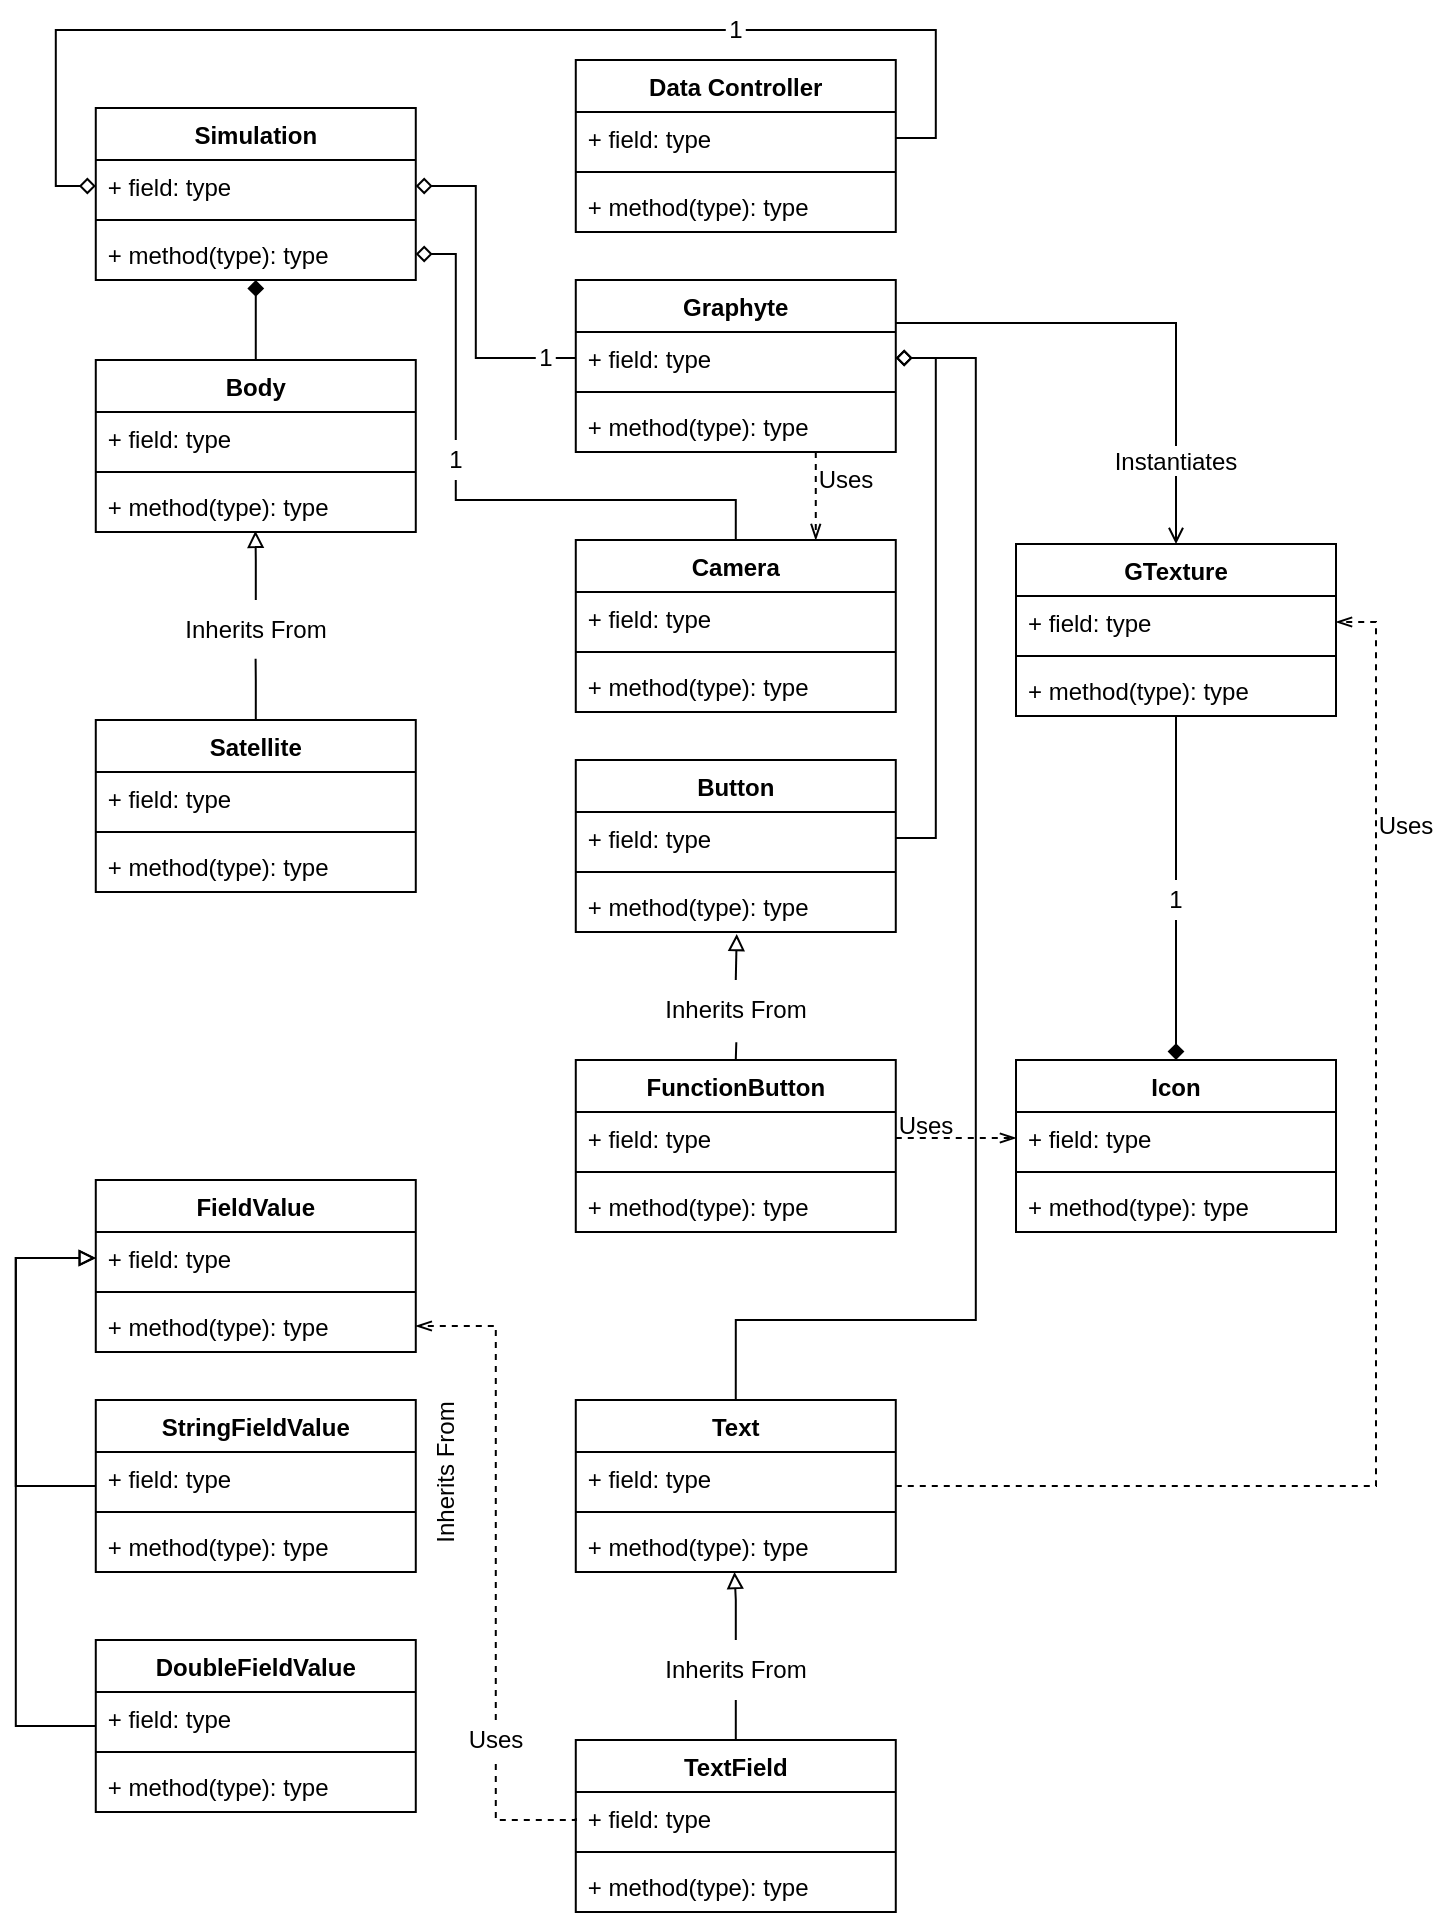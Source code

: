 <mxfile version="20.8.23" type="device"><diagram name="Page-1" id="oBfpZdtGTjkemmjYT7Ot"><mxGraphModel dx="1500" dy="830" grid="1" gridSize="10" guides="1" tooltips="1" connect="1" arrows="1" fold="1" page="1" pageScale="1" pageWidth="827" pageHeight="1169" math="0" shadow="0"><root><mxCell id="0"/><mxCell id="1" parent="0"/><mxCell id="GvXqbzBA99INUB9rZDWq-34" style="edgeStyle=orthogonalEdgeStyle;rounded=0;orthogonalLoop=1;jettySize=auto;html=1;entryX=0.5;entryY=0;entryDx=0;entryDy=0;endArrow=none;endFill=0;startArrow=diamond;startFill=1;" parent="1" source="GvXqbzBA99INUB9rZDWq-1" target="GvXqbzBA99INUB9rZDWq-5" edge="1"><mxGeometry relative="1" as="geometry"/></mxCell><mxCell id="GvXqbzBA99INUB9rZDWq-1" value="Simulation" style="swimlane;fontStyle=1;align=center;verticalAlign=top;childLayout=stackLayout;horizontal=1;startSize=26;horizontalStack=0;resizeParent=1;resizeParentMax=0;resizeLast=0;collapsible=1;marginBottom=0;" parent="1" vertex="1"><mxGeometry x="89.89" y="161" width="160" height="86" as="geometry"/></mxCell><mxCell id="GvXqbzBA99INUB9rZDWq-2" value="+ field: type" style="text;strokeColor=none;fillColor=none;align=left;verticalAlign=top;spacingLeft=4;spacingRight=4;overflow=hidden;rotatable=0;points=[[0,0.5],[1,0.5]];portConstraint=eastwest;" parent="GvXqbzBA99INUB9rZDWq-1" vertex="1"><mxGeometry y="26" width="160" height="26" as="geometry"/></mxCell><mxCell id="GvXqbzBA99INUB9rZDWq-3" value="" style="line;strokeWidth=1;fillColor=none;align=left;verticalAlign=middle;spacingTop=-1;spacingLeft=3;spacingRight=3;rotatable=0;labelPosition=right;points=[];portConstraint=eastwest;strokeColor=inherit;" parent="GvXqbzBA99INUB9rZDWq-1" vertex="1"><mxGeometry y="52" width="160" height="8" as="geometry"/></mxCell><mxCell id="GvXqbzBA99INUB9rZDWq-4" value="+ method(type): type" style="text;strokeColor=none;fillColor=none;align=left;verticalAlign=top;spacingLeft=4;spacingRight=4;overflow=hidden;rotatable=0;points=[[0,0.5],[1,0.5]];portConstraint=eastwest;" parent="GvXqbzBA99INUB9rZDWq-1" vertex="1"><mxGeometry y="60" width="160" height="26" as="geometry"/></mxCell><mxCell id="GvXqbzBA99INUB9rZDWq-5" value="Body" style="swimlane;fontStyle=1;align=center;verticalAlign=top;childLayout=stackLayout;horizontal=1;startSize=26;horizontalStack=0;resizeParent=1;resizeParentMax=0;resizeLast=0;collapsible=1;marginBottom=0;" parent="1" vertex="1"><mxGeometry x="89.89" y="287" width="160" height="86" as="geometry"/></mxCell><mxCell id="GvXqbzBA99INUB9rZDWq-6" value="+ field: type" style="text;strokeColor=none;fillColor=none;align=left;verticalAlign=top;spacingLeft=4;spacingRight=4;overflow=hidden;rotatable=0;points=[[0,0.5],[1,0.5]];portConstraint=eastwest;" parent="GvXqbzBA99INUB9rZDWq-5" vertex="1"><mxGeometry y="26" width="160" height="26" as="geometry"/></mxCell><mxCell id="GvXqbzBA99INUB9rZDWq-7" value="" style="line;strokeWidth=1;fillColor=none;align=left;verticalAlign=middle;spacingTop=-1;spacingLeft=3;spacingRight=3;rotatable=0;labelPosition=right;points=[];portConstraint=eastwest;strokeColor=inherit;" parent="GvXqbzBA99INUB9rZDWq-5" vertex="1"><mxGeometry y="52" width="160" height="8" as="geometry"/></mxCell><mxCell id="GvXqbzBA99INUB9rZDWq-8" value="+ method(type): type" style="text;strokeColor=none;fillColor=none;align=left;verticalAlign=top;spacingLeft=4;spacingRight=4;overflow=hidden;rotatable=0;points=[[0,0.5],[1,0.5]];portConstraint=eastwest;" parent="GvXqbzBA99INUB9rZDWq-5" vertex="1"><mxGeometry y="60" width="160" height="26" as="geometry"/></mxCell><mxCell id="GvXqbzBA99INUB9rZDWq-36" style="edgeStyle=orthogonalEdgeStyle;rounded=0;orthogonalLoop=1;jettySize=auto;html=1;entryX=0.499;entryY=0.978;entryDx=0;entryDy=0;entryPerimeter=0;startArrow=none;startFill=0;endArrow=block;endFill=0;" parent="1" source="GvXqbzBA99INUB9rZDWq-37" target="GvXqbzBA99INUB9rZDWq-8" edge="1"><mxGeometry relative="1" as="geometry"/></mxCell><mxCell id="GvXqbzBA99INUB9rZDWq-9" value="Satellite" style="swimlane;fontStyle=1;align=center;verticalAlign=top;childLayout=stackLayout;horizontal=1;startSize=26;horizontalStack=0;resizeParent=1;resizeParentMax=0;resizeLast=0;collapsible=1;marginBottom=0;" parent="1" vertex="1"><mxGeometry x="89.89" y="467" width="160" height="86" as="geometry"/></mxCell><mxCell id="GvXqbzBA99INUB9rZDWq-10" value="+ field: type" style="text;strokeColor=none;fillColor=none;align=left;verticalAlign=top;spacingLeft=4;spacingRight=4;overflow=hidden;rotatable=0;points=[[0,0.5],[1,0.5]];portConstraint=eastwest;" parent="GvXqbzBA99INUB9rZDWq-9" vertex="1"><mxGeometry y="26" width="160" height="26" as="geometry"/></mxCell><mxCell id="GvXqbzBA99INUB9rZDWq-11" value="" style="line;strokeWidth=1;fillColor=none;align=left;verticalAlign=middle;spacingTop=-1;spacingLeft=3;spacingRight=3;rotatable=0;labelPosition=right;points=[];portConstraint=eastwest;strokeColor=inherit;" parent="GvXqbzBA99INUB9rZDWq-9" vertex="1"><mxGeometry y="52" width="160" height="8" as="geometry"/></mxCell><mxCell id="GvXqbzBA99INUB9rZDWq-12" value="+ method(type): type" style="text;strokeColor=none;fillColor=none;align=left;verticalAlign=top;spacingLeft=4;spacingRight=4;overflow=hidden;rotatable=0;points=[[0,0.5],[1,0.5]];portConstraint=eastwest;" parent="GvXqbzBA99INUB9rZDWq-9" vertex="1"><mxGeometry y="60" width="160" height="26" as="geometry"/></mxCell><mxCell id="_5mogJzzGUmYCKj_07YZ-43" style="edgeStyle=orthogonalEdgeStyle;rounded=0;orthogonalLoop=1;jettySize=auto;html=1;exitX=0.75;exitY=1;exitDx=0;exitDy=0;entryX=0.75;entryY=0;entryDx=0;entryDy=0;startArrow=none;startFill=0;endArrow=openThin;endFill=0;dashed=1;" edge="1" parent="1" source="GvXqbzBA99INUB9rZDWq-13" target="GvXqbzBA99INUB9rZDWq-17"><mxGeometry relative="1" as="geometry"/></mxCell><mxCell id="GvXqbzBA99INUB9rZDWq-13" value="Graphyte" style="swimlane;fontStyle=1;align=center;verticalAlign=top;childLayout=stackLayout;horizontal=1;startSize=26;horizontalStack=0;resizeParent=1;resizeParentMax=0;resizeLast=0;collapsible=1;marginBottom=0;" parent="1" vertex="1"><mxGeometry x="329.89" y="247" width="160" height="86" as="geometry"/></mxCell><mxCell id="GvXqbzBA99INUB9rZDWq-14" value="+ field: type" style="text;strokeColor=none;fillColor=none;align=left;verticalAlign=top;spacingLeft=4;spacingRight=4;overflow=hidden;rotatable=0;points=[[0,0.5],[1,0.5]];portConstraint=eastwest;" parent="GvXqbzBA99INUB9rZDWq-13" vertex="1"><mxGeometry y="26" width="160" height="26" as="geometry"/></mxCell><mxCell id="GvXqbzBA99INUB9rZDWq-15" value="" style="line;strokeWidth=1;fillColor=none;align=left;verticalAlign=middle;spacingTop=-1;spacingLeft=3;spacingRight=3;rotatable=0;labelPosition=right;points=[];portConstraint=eastwest;strokeColor=inherit;" parent="GvXqbzBA99INUB9rZDWq-13" vertex="1"><mxGeometry y="52" width="160" height="8" as="geometry"/></mxCell><mxCell id="GvXqbzBA99INUB9rZDWq-16" value="+ method(type): type" style="text;strokeColor=none;fillColor=none;align=left;verticalAlign=top;spacingLeft=4;spacingRight=4;overflow=hidden;rotatable=0;points=[[0,0.5],[1,0.5]];portConstraint=eastwest;" parent="GvXqbzBA99INUB9rZDWq-13" vertex="1"><mxGeometry y="60" width="160" height="26" as="geometry"/></mxCell><mxCell id="GvXqbzBA99INUB9rZDWq-39" style="edgeStyle=orthogonalEdgeStyle;rounded=0;orthogonalLoop=1;jettySize=auto;html=1;entryX=1;entryY=0.5;entryDx=0;entryDy=0;startArrow=none;startFill=0;endArrow=diamond;endFill=0;exitX=0.5;exitY=0;exitDx=0;exitDy=0;" parent="1" source="_5mogJzzGUmYCKj_07YZ-18" target="GvXqbzBA99INUB9rZDWq-4" edge="1"><mxGeometry relative="1" as="geometry"><mxPoint x="409.89" y="347" as="sourcePoint"/><Array as="points"><mxPoint x="269.89" y="234"/></Array></mxGeometry></mxCell><mxCell id="GvXqbzBA99INUB9rZDWq-17" value="Camera" style="swimlane;fontStyle=1;align=center;verticalAlign=top;childLayout=stackLayout;horizontal=1;startSize=26;horizontalStack=0;resizeParent=1;resizeParentMax=0;resizeLast=0;collapsible=1;marginBottom=0;" parent="1" vertex="1"><mxGeometry x="329.89" y="377" width="160" height="86" as="geometry"/></mxCell><mxCell id="GvXqbzBA99INUB9rZDWq-18" value="+ field: type" style="text;strokeColor=none;fillColor=none;align=left;verticalAlign=top;spacingLeft=4;spacingRight=4;overflow=hidden;rotatable=0;points=[[0,0.5],[1,0.5]];portConstraint=eastwest;" parent="GvXqbzBA99INUB9rZDWq-17" vertex="1"><mxGeometry y="26" width="160" height="26" as="geometry"/></mxCell><mxCell id="GvXqbzBA99INUB9rZDWq-19" value="" style="line;strokeWidth=1;fillColor=none;align=left;verticalAlign=middle;spacingTop=-1;spacingLeft=3;spacingRight=3;rotatable=0;labelPosition=right;points=[];portConstraint=eastwest;strokeColor=inherit;" parent="GvXqbzBA99INUB9rZDWq-17" vertex="1"><mxGeometry y="52" width="160" height="8" as="geometry"/></mxCell><mxCell id="GvXqbzBA99INUB9rZDWq-20" value="+ method(type): type" style="text;strokeColor=none;fillColor=none;align=left;verticalAlign=top;spacingLeft=4;spacingRight=4;overflow=hidden;rotatable=0;points=[[0,0.5],[1,0.5]];portConstraint=eastwest;" parent="GvXqbzBA99INUB9rZDWq-17" vertex="1"><mxGeometry y="60" width="160" height="26" as="geometry"/></mxCell><mxCell id="GvXqbzBA99INUB9rZDWq-21" value="Data Controller" style="swimlane;fontStyle=1;align=center;verticalAlign=top;childLayout=stackLayout;horizontal=1;startSize=26;horizontalStack=0;resizeParent=1;resizeParentMax=0;resizeLast=0;collapsible=1;marginBottom=0;" parent="1" vertex="1"><mxGeometry x="329.89" y="137" width="160" height="86" as="geometry"/></mxCell><mxCell id="GvXqbzBA99INUB9rZDWq-22" value="+ field: type" style="text;strokeColor=none;fillColor=none;align=left;verticalAlign=top;spacingLeft=4;spacingRight=4;overflow=hidden;rotatable=0;points=[[0,0.5],[1,0.5]];portConstraint=eastwest;" parent="GvXqbzBA99INUB9rZDWq-21" vertex="1"><mxGeometry y="26" width="160" height="26" as="geometry"/></mxCell><mxCell id="GvXqbzBA99INUB9rZDWq-23" value="" style="line;strokeWidth=1;fillColor=none;align=left;verticalAlign=middle;spacingTop=-1;spacingLeft=3;spacingRight=3;rotatable=0;labelPosition=right;points=[];portConstraint=eastwest;strokeColor=inherit;" parent="GvXqbzBA99INUB9rZDWq-21" vertex="1"><mxGeometry y="52" width="160" height="8" as="geometry"/></mxCell><mxCell id="GvXqbzBA99INUB9rZDWq-24" value="+ method(type): type" style="text;strokeColor=none;fillColor=none;align=left;verticalAlign=top;spacingLeft=4;spacingRight=4;overflow=hidden;rotatable=0;points=[[0,0.5],[1,0.5]];portConstraint=eastwest;" parent="GvXqbzBA99INUB9rZDWq-21" vertex="1"><mxGeometry y="60" width="160" height="26" as="geometry"/></mxCell><mxCell id="GvXqbzBA99INUB9rZDWq-25" style="edgeStyle=orthogonalEdgeStyle;rounded=0;orthogonalLoop=1;jettySize=auto;html=1;entryX=0;entryY=0.5;entryDx=0;entryDy=0;endArrow=diamond;endFill=0;startArrow=none;exitX=0;exitY=0.5;exitDx=0;exitDy=0;" parent="1" source="GvXqbzBA99INUB9rZDWq-28" target="GvXqbzBA99INUB9rZDWq-2" edge="1"><mxGeometry relative="1" as="geometry"><mxPoint x="409.89" y="97" as="sourcePoint"/></mxGeometry></mxCell><mxCell id="GvXqbzBA99INUB9rZDWq-27" value="" style="edgeStyle=orthogonalEdgeStyle;rounded=0;orthogonalLoop=1;jettySize=auto;html=1;exitX=1;exitY=0.5;exitDx=0;exitDy=0;endArrow=none;endFill=0;entryX=1;entryY=0.5;entryDx=0;entryDy=0;" parent="1" source="GvXqbzBA99INUB9rZDWq-22" target="GvXqbzBA99INUB9rZDWq-28" edge="1"><mxGeometry relative="1" as="geometry"><mxPoint x="9.89" y="286" as="sourcePoint"/><mxPoint x="459.89" y="77" as="targetPoint"/></mxGeometry></mxCell><mxCell id="GvXqbzBA99INUB9rZDWq-28" value="1" style="text;html=1;strokeColor=none;fillColor=none;align=center;verticalAlign=middle;whiteSpace=wrap;rounded=0;" parent="1" vertex="1"><mxGeometry x="404.89" y="107" width="10" height="30" as="geometry"/></mxCell><mxCell id="GvXqbzBA99INUB9rZDWq-30" style="edgeStyle=orthogonalEdgeStyle;rounded=0;orthogonalLoop=1;jettySize=auto;html=1;exitX=0;exitY=0.5;exitDx=0;exitDy=0;entryX=1;entryY=0.5;entryDx=0;entryDy=0;endArrow=diamond;endFill=0;startArrow=none;" parent="1" source="GvXqbzBA99INUB9rZDWq-31" target="GvXqbzBA99INUB9rZDWq-2" edge="1"><mxGeometry relative="1" as="geometry"/></mxCell><mxCell id="GvXqbzBA99INUB9rZDWq-32" value="" style="edgeStyle=orthogonalEdgeStyle;rounded=0;orthogonalLoop=1;jettySize=auto;html=1;exitX=0;exitY=0.5;exitDx=0;exitDy=0;entryX=1;entryY=0.5;entryDx=0;entryDy=0;endArrow=none;endFill=0;" parent="1" source="GvXqbzBA99INUB9rZDWq-14" target="GvXqbzBA99INUB9rZDWq-31" edge="1"><mxGeometry relative="1" as="geometry"><mxPoint x="329.89" y="286" as="sourcePoint"/><mxPoint x="249.89" y="286" as="targetPoint"/></mxGeometry></mxCell><mxCell id="GvXqbzBA99INUB9rZDWq-31" value="1" style="text;html=1;strokeColor=none;fillColor=none;align=center;verticalAlign=middle;whiteSpace=wrap;rounded=0;" parent="1" vertex="1"><mxGeometry x="309.89" y="271" width="10" height="30" as="geometry"/></mxCell><mxCell id="GvXqbzBA99INUB9rZDWq-38" value="" style="edgeStyle=orthogonalEdgeStyle;rounded=0;orthogonalLoop=1;jettySize=auto;html=1;entryX=0.499;entryY=0.978;entryDx=0;entryDy=0;entryPerimeter=0;startArrow=none;startFill=0;endArrow=none;endFill=0;" parent="1" source="GvXqbzBA99INUB9rZDWq-9" target="GvXqbzBA99INUB9rZDWq-37" edge="1"><mxGeometry relative="1" as="geometry"><mxPoint x="169.89" y="477" as="sourcePoint"/><mxPoint x="169.89" y="372" as="targetPoint"/></mxGeometry></mxCell><mxCell id="GvXqbzBA99INUB9rZDWq-37" value="Inherits From" style="text;html=1;strokeColor=none;fillColor=none;align=center;verticalAlign=middle;whiteSpace=wrap;rounded=0;" parent="1" vertex="1"><mxGeometry x="124.89" y="407" width="90" height="30" as="geometry"/></mxCell><mxCell id="oMy2GzZ1-PBX7kr235fz-5" style="edgeStyle=orthogonalEdgeStyle;rounded=0;orthogonalLoop=1;jettySize=auto;html=1;entryX=1;entryY=0.5;entryDx=0;entryDy=0;endArrow=diamond;endFill=0;exitX=1;exitY=0.5;exitDx=0;exitDy=0;" parent="1" source="oMy2GzZ1-PBX7kr235fz-2" target="GvXqbzBA99INUB9rZDWq-14" edge="1"><mxGeometry relative="1" as="geometry"><Array as="points"><mxPoint x="509.89" y="526"/><mxPoint x="509.89" y="286"/></Array><mxPoint x="479.89" y="587" as="sourcePoint"/></mxGeometry></mxCell><mxCell id="oMy2GzZ1-PBX7kr235fz-1" value="Button" style="swimlane;fontStyle=1;align=center;verticalAlign=top;childLayout=stackLayout;horizontal=1;startSize=26;horizontalStack=0;resizeParent=1;resizeParentMax=0;resizeLast=0;collapsible=1;marginBottom=0;" parent="1" vertex="1"><mxGeometry x="329.89" y="487" width="160" height="86" as="geometry"/></mxCell><mxCell id="oMy2GzZ1-PBX7kr235fz-2" value="+ field: type" style="text;strokeColor=none;fillColor=none;align=left;verticalAlign=top;spacingLeft=4;spacingRight=4;overflow=hidden;rotatable=0;points=[[0,0.5],[1,0.5]];portConstraint=eastwest;" parent="oMy2GzZ1-PBX7kr235fz-1" vertex="1"><mxGeometry y="26" width="160" height="26" as="geometry"/></mxCell><mxCell id="oMy2GzZ1-PBX7kr235fz-3" value="" style="line;strokeWidth=1;fillColor=none;align=left;verticalAlign=middle;spacingTop=-1;spacingLeft=3;spacingRight=3;rotatable=0;labelPosition=right;points=[];portConstraint=eastwest;strokeColor=inherit;" parent="oMy2GzZ1-PBX7kr235fz-1" vertex="1"><mxGeometry y="52" width="160" height="8" as="geometry"/></mxCell><mxCell id="oMy2GzZ1-PBX7kr235fz-4" value="+ method(type): type" style="text;strokeColor=none;fillColor=none;align=left;verticalAlign=top;spacingLeft=4;spacingRight=4;overflow=hidden;rotatable=0;points=[[0,0.5],[1,0.5]];portConstraint=eastwest;" parent="oMy2GzZ1-PBX7kr235fz-1" vertex="1"><mxGeometry y="60" width="160" height="26" as="geometry"/></mxCell><mxCell id="oMy2GzZ1-PBX7kr235fz-10" style="edgeStyle=orthogonalEdgeStyle;rounded=0;orthogonalLoop=1;jettySize=auto;html=1;exitX=0.5;exitY=0;exitDx=0;exitDy=0;entryX=0.503;entryY=1.038;entryDx=0;entryDy=0;entryPerimeter=0;endArrow=block;endFill=0;startArrow=none;" parent="1" source="oMy2GzZ1-PBX7kr235fz-11" target="oMy2GzZ1-PBX7kr235fz-4" edge="1"><mxGeometry relative="1" as="geometry"/></mxCell><mxCell id="oMy2GzZ1-PBX7kr235fz-6" value="FunctionButton" style="swimlane;fontStyle=1;align=center;verticalAlign=top;childLayout=stackLayout;horizontal=1;startSize=26;horizontalStack=0;resizeParent=1;resizeParentMax=0;resizeLast=0;collapsible=1;marginBottom=0;" parent="1" vertex="1"><mxGeometry x="329.89" y="637" width="160" height="86" as="geometry"/></mxCell><mxCell id="oMy2GzZ1-PBX7kr235fz-7" value="+ field: type" style="text;strokeColor=none;fillColor=none;align=left;verticalAlign=top;spacingLeft=4;spacingRight=4;overflow=hidden;rotatable=0;points=[[0,0.5],[1,0.5]];portConstraint=eastwest;" parent="oMy2GzZ1-PBX7kr235fz-6" vertex="1"><mxGeometry y="26" width="160" height="26" as="geometry"/></mxCell><mxCell id="oMy2GzZ1-PBX7kr235fz-8" value="" style="line;strokeWidth=1;fillColor=none;align=left;verticalAlign=middle;spacingTop=-1;spacingLeft=3;spacingRight=3;rotatable=0;labelPosition=right;points=[];portConstraint=eastwest;strokeColor=inherit;" parent="oMy2GzZ1-PBX7kr235fz-6" vertex="1"><mxGeometry y="52" width="160" height="8" as="geometry"/></mxCell><mxCell id="oMy2GzZ1-PBX7kr235fz-9" value="+ method(type): type" style="text;strokeColor=none;fillColor=none;align=left;verticalAlign=top;spacingLeft=4;spacingRight=4;overflow=hidden;rotatable=0;points=[[0,0.5],[1,0.5]];portConstraint=eastwest;" parent="oMy2GzZ1-PBX7kr235fz-6" vertex="1"><mxGeometry y="60" width="160" height="26" as="geometry"/></mxCell><mxCell id="oMy2GzZ1-PBX7kr235fz-12" value="" style="edgeStyle=orthogonalEdgeStyle;rounded=0;orthogonalLoop=1;jettySize=auto;html=1;exitX=0.5;exitY=0;exitDx=0;exitDy=0;entryX=0.503;entryY=1.038;entryDx=0;entryDy=0;entryPerimeter=0;endArrow=none;endFill=0;" parent="1" source="oMy2GzZ1-PBX7kr235fz-6" target="oMy2GzZ1-PBX7kr235fz-11" edge="1"><mxGeometry relative="1" as="geometry"><mxPoint x="409.89" y="637" as="sourcePoint"/><mxPoint x="409.89" y="574" as="targetPoint"/></mxGeometry></mxCell><mxCell id="oMy2GzZ1-PBX7kr235fz-11" value="Inherits From" style="text;html=1;strokeColor=none;fillColor=none;align=center;verticalAlign=middle;whiteSpace=wrap;rounded=0;" parent="1" vertex="1"><mxGeometry x="364.89" y="597" width="90" height="30" as="geometry"/></mxCell><mxCell id="_5mogJzzGUmYCKj_07YZ-54" style="edgeStyle=orthogonalEdgeStyle;rounded=0;orthogonalLoop=1;jettySize=auto;html=1;startArrow=none;startFill=0;endArrow=openThin;endFill=0;dashed=1;entryX=1;entryY=0.5;entryDx=0;entryDy=0;" edge="1" parent="1" source="_5mogJzzGUmYCKj_07YZ-1" target="_5mogJzzGUmYCKj_07YZ-46"><mxGeometry relative="1" as="geometry"><mxPoint x="730" y="490" as="targetPoint"/><Array as="points"><mxPoint x="730" y="850"/><mxPoint x="730" y="418"/></Array></mxGeometry></mxCell><mxCell id="_5mogJzzGUmYCKj_07YZ-1" value="Text" style="swimlane;fontStyle=1;align=center;verticalAlign=top;childLayout=stackLayout;horizontal=1;startSize=26;horizontalStack=0;resizeParent=1;resizeParentMax=0;resizeLast=0;collapsible=1;marginBottom=0;" vertex="1" parent="1"><mxGeometry x="329.89" y="807" width="160" height="86" as="geometry"/></mxCell><mxCell id="_5mogJzzGUmYCKj_07YZ-2" value="+ field: type" style="text;strokeColor=none;fillColor=none;align=left;verticalAlign=top;spacingLeft=4;spacingRight=4;overflow=hidden;rotatable=0;points=[[0,0.5],[1,0.5]];portConstraint=eastwest;" vertex="1" parent="_5mogJzzGUmYCKj_07YZ-1"><mxGeometry y="26" width="160" height="26" as="geometry"/></mxCell><mxCell id="_5mogJzzGUmYCKj_07YZ-3" value="" style="line;strokeWidth=1;fillColor=none;align=left;verticalAlign=middle;spacingTop=-1;spacingLeft=3;spacingRight=3;rotatable=0;labelPosition=right;points=[];portConstraint=eastwest;strokeColor=inherit;" vertex="1" parent="_5mogJzzGUmYCKj_07YZ-1"><mxGeometry y="52" width="160" height="8" as="geometry"/></mxCell><mxCell id="_5mogJzzGUmYCKj_07YZ-4" value="+ method(type): type" style="text;strokeColor=none;fillColor=none;align=left;verticalAlign=top;spacingLeft=4;spacingRight=4;overflow=hidden;rotatable=0;points=[[0,0.5],[1,0.5]];portConstraint=eastwest;" vertex="1" parent="_5mogJzzGUmYCKj_07YZ-1"><mxGeometry y="60" width="160" height="26" as="geometry"/></mxCell><mxCell id="_5mogJzzGUmYCKj_07YZ-5" value="" style="edgeStyle=orthogonalEdgeStyle;rounded=0;orthogonalLoop=1;jettySize=auto;html=1;exitX=0.5;exitY=0;exitDx=0;exitDy=0;entryX=1;entryY=0.5;entryDx=0;entryDy=0;endArrow=diamond;endFill=0;startArrow=none;startFill=0;" edge="1" parent="1" source="_5mogJzzGUmYCKj_07YZ-1" target="GvXqbzBA99INUB9rZDWq-14"><mxGeometry relative="1" as="geometry"><mxPoint x="719.89" y="377" as="sourcePoint"/><mxPoint x="719.89" y="368" as="targetPoint"/><Array as="points"><mxPoint x="409.89" y="767"/><mxPoint x="529.89" y="767"/><mxPoint x="529.89" y="286"/></Array></mxGeometry></mxCell><mxCell id="_5mogJzzGUmYCKj_07YZ-10" style="edgeStyle=orthogonalEdgeStyle;rounded=0;orthogonalLoop=1;jettySize=auto;html=1;entryX=0.496;entryY=1;entryDx=0;entryDy=0;entryPerimeter=0;startArrow=none;startFill=0;endArrow=block;endFill=0;" edge="1" parent="1" source="_5mogJzzGUmYCKj_07YZ-11" target="_5mogJzzGUmYCKj_07YZ-4"><mxGeometry relative="1" as="geometry"/></mxCell><mxCell id="_5mogJzzGUmYCKj_07YZ-6" value="TextField" style="swimlane;fontStyle=1;align=center;verticalAlign=top;childLayout=stackLayout;horizontal=1;startSize=26;horizontalStack=0;resizeParent=1;resizeParentMax=0;resizeLast=0;collapsible=1;marginBottom=0;" vertex="1" parent="1"><mxGeometry x="329.89" y="977" width="160" height="86" as="geometry"/></mxCell><mxCell id="_5mogJzzGUmYCKj_07YZ-7" value="+ field: type" style="text;strokeColor=none;fillColor=none;align=left;verticalAlign=top;spacingLeft=4;spacingRight=4;overflow=hidden;rotatable=0;points=[[0,0.5],[1,0.5]];portConstraint=eastwest;" vertex="1" parent="_5mogJzzGUmYCKj_07YZ-6"><mxGeometry y="26" width="160" height="26" as="geometry"/></mxCell><mxCell id="_5mogJzzGUmYCKj_07YZ-8" value="" style="line;strokeWidth=1;fillColor=none;align=left;verticalAlign=middle;spacingTop=-1;spacingLeft=3;spacingRight=3;rotatable=0;labelPosition=right;points=[];portConstraint=eastwest;strokeColor=inherit;" vertex="1" parent="_5mogJzzGUmYCKj_07YZ-6"><mxGeometry y="52" width="160" height="8" as="geometry"/></mxCell><mxCell id="_5mogJzzGUmYCKj_07YZ-9" value="+ method(type): type" style="text;strokeColor=none;fillColor=none;align=left;verticalAlign=top;spacingLeft=4;spacingRight=4;overflow=hidden;rotatable=0;points=[[0,0.5],[1,0.5]];portConstraint=eastwest;" vertex="1" parent="_5mogJzzGUmYCKj_07YZ-6"><mxGeometry y="60" width="160" height="26" as="geometry"/></mxCell><mxCell id="_5mogJzzGUmYCKj_07YZ-13" value="" style="edgeStyle=orthogonalEdgeStyle;rounded=0;orthogonalLoop=1;jettySize=auto;html=1;entryX=0.496;entryY=1;entryDx=0;entryDy=0;entryPerimeter=0;startArrow=none;startFill=0;endArrow=none;endFill=0;" edge="1" parent="1" source="_5mogJzzGUmYCKj_07YZ-6" target="_5mogJzzGUmYCKj_07YZ-11"><mxGeometry relative="1" as="geometry"><mxPoint x="409.89" y="977" as="sourcePoint"/><mxPoint x="408.89" y="893" as="targetPoint"/></mxGeometry></mxCell><mxCell id="_5mogJzzGUmYCKj_07YZ-11" value="Inherits From" style="text;html=1;strokeColor=none;fillColor=none;align=center;verticalAlign=middle;whiteSpace=wrap;rounded=0;" vertex="1" parent="1"><mxGeometry x="364.89" y="927" width="90" height="30" as="geometry"/></mxCell><mxCell id="_5mogJzzGUmYCKj_07YZ-17" value="" style="edgeStyle=orthogonalEdgeStyle;rounded=0;orthogonalLoop=1;jettySize=auto;html=1;startArrow=none;startFill=0;endArrow=none;endFill=0;exitX=0.5;exitY=0;exitDx=0;exitDy=0;entryX=0.5;entryY=1;entryDx=0;entryDy=0;" edge="1" parent="1" source="GvXqbzBA99INUB9rZDWq-17" target="_5mogJzzGUmYCKj_07YZ-18"><mxGeometry relative="1" as="geometry"><mxPoint x="409.89" y="377" as="sourcePoint"/><Array as="points"><mxPoint x="409.89" y="357"/><mxPoint x="269.89" y="357"/></Array><mxPoint x="289.89" y="447" as="targetPoint"/></mxGeometry></mxCell><mxCell id="_5mogJzzGUmYCKj_07YZ-18" value="1" style="text;html=1;strokeColor=none;fillColor=none;align=center;verticalAlign=middle;whiteSpace=wrap;rounded=0;" vertex="1" parent="1"><mxGeometry x="259.89" y="327" width="20" height="20" as="geometry"/></mxCell><mxCell id="_5mogJzzGUmYCKj_07YZ-20" value="FieldValue" style="swimlane;fontStyle=1;align=center;verticalAlign=top;childLayout=stackLayout;horizontal=1;startSize=26;horizontalStack=0;resizeParent=1;resizeParentMax=0;resizeLast=0;collapsible=1;marginBottom=0;" vertex="1" parent="1"><mxGeometry x="89.89" y="697" width="160" height="86" as="geometry"/></mxCell><mxCell id="_5mogJzzGUmYCKj_07YZ-21" value="+ field: type" style="text;strokeColor=none;fillColor=none;align=left;verticalAlign=top;spacingLeft=4;spacingRight=4;overflow=hidden;rotatable=0;points=[[0,0.5],[1,0.5]];portConstraint=eastwest;" vertex="1" parent="_5mogJzzGUmYCKj_07YZ-20"><mxGeometry y="26" width="160" height="26" as="geometry"/></mxCell><mxCell id="_5mogJzzGUmYCKj_07YZ-22" value="" style="line;strokeWidth=1;fillColor=none;align=left;verticalAlign=middle;spacingTop=-1;spacingLeft=3;spacingRight=3;rotatable=0;labelPosition=right;points=[];portConstraint=eastwest;strokeColor=inherit;" vertex="1" parent="_5mogJzzGUmYCKj_07YZ-20"><mxGeometry y="52" width="160" height="8" as="geometry"/></mxCell><mxCell id="_5mogJzzGUmYCKj_07YZ-23" value="+ method(type): type" style="text;strokeColor=none;fillColor=none;align=left;verticalAlign=top;spacingLeft=4;spacingRight=4;overflow=hidden;rotatable=0;points=[[0,0.5],[1,0.5]];portConstraint=eastwest;" vertex="1" parent="_5mogJzzGUmYCKj_07YZ-20"><mxGeometry y="60" width="160" height="26" as="geometry"/></mxCell><mxCell id="_5mogJzzGUmYCKj_07YZ-25" style="edgeStyle=orthogonalEdgeStyle;rounded=0;orthogonalLoop=1;jettySize=auto;html=1;entryX=1;entryY=0.5;entryDx=0;entryDy=0;startArrow=none;startFill=0;endArrow=openThin;endFill=0;dashed=1;exitX=0.5;exitY=0;exitDx=0;exitDy=0;" edge="1" parent="1" source="_5mogJzzGUmYCKj_07YZ-26" target="_5mogJzzGUmYCKj_07YZ-23"><mxGeometry relative="1" as="geometry"><mxPoint x="299.89" y="947" as="sourcePoint"/><Array as="points"><mxPoint x="289.89" y="770"/></Array></mxGeometry></mxCell><mxCell id="_5mogJzzGUmYCKj_07YZ-29" style="edgeStyle=orthogonalEdgeStyle;rounded=0;orthogonalLoop=1;jettySize=auto;html=1;dashed=1;startArrow=none;startFill=0;endArrow=none;endFill=0;exitX=0;exitY=0.5;exitDx=0;exitDy=0;entryX=0.5;entryY=1;entryDx=0;entryDy=0;" edge="1" parent="1" source="_5mogJzzGUmYCKj_07YZ-7" target="_5mogJzzGUmYCKj_07YZ-26"><mxGeometry relative="1" as="geometry"><mxPoint x="289.89" y="1007.0" as="targetPoint"/><mxPoint x="249.89" y="1047" as="sourcePoint"/><Array as="points"><mxPoint x="289.89" y="1017"/></Array></mxGeometry></mxCell><mxCell id="_5mogJzzGUmYCKj_07YZ-26" value="Uses" style="text;html=1;strokeColor=none;fillColor=none;align=center;verticalAlign=middle;whiteSpace=wrap;rounded=0;" vertex="1" parent="1"><mxGeometry x="259.89" y="967" width="60" height="20" as="geometry"/></mxCell><mxCell id="_5mogJzzGUmYCKj_07YZ-39" style="edgeStyle=orthogonalEdgeStyle;rounded=0;orthogonalLoop=1;jettySize=auto;html=1;entryX=0;entryY=0.5;entryDx=0;entryDy=0;startArrow=none;startFill=0;endArrow=block;endFill=0;" edge="1" parent="1" source="_5mogJzzGUmYCKj_07YZ-30" target="_5mogJzzGUmYCKj_07YZ-21"><mxGeometry relative="1" as="geometry"><Array as="points"><mxPoint x="49.89" y="850"/><mxPoint x="49.89" y="736"/></Array></mxGeometry></mxCell><mxCell id="_5mogJzzGUmYCKj_07YZ-30" value="StringFieldValue" style="swimlane;fontStyle=1;align=center;verticalAlign=top;childLayout=stackLayout;horizontal=1;startSize=26;horizontalStack=0;resizeParent=1;resizeParentMax=0;resizeLast=0;collapsible=1;marginBottom=0;" vertex="1" parent="1"><mxGeometry x="89.89" y="807" width="160" height="86" as="geometry"/></mxCell><mxCell id="_5mogJzzGUmYCKj_07YZ-31" value="+ field: type" style="text;strokeColor=none;fillColor=none;align=left;verticalAlign=top;spacingLeft=4;spacingRight=4;overflow=hidden;rotatable=0;points=[[0,0.5],[1,0.5]];portConstraint=eastwest;" vertex="1" parent="_5mogJzzGUmYCKj_07YZ-30"><mxGeometry y="26" width="160" height="26" as="geometry"/></mxCell><mxCell id="_5mogJzzGUmYCKj_07YZ-32" value="" style="line;strokeWidth=1;fillColor=none;align=left;verticalAlign=middle;spacingTop=-1;spacingLeft=3;spacingRight=3;rotatable=0;labelPosition=right;points=[];portConstraint=eastwest;strokeColor=inherit;" vertex="1" parent="_5mogJzzGUmYCKj_07YZ-30"><mxGeometry y="52" width="160" height="8" as="geometry"/></mxCell><mxCell id="_5mogJzzGUmYCKj_07YZ-33" value="+ method(type): type" style="text;strokeColor=none;fillColor=none;align=left;verticalAlign=top;spacingLeft=4;spacingRight=4;overflow=hidden;rotatable=0;points=[[0,0.5],[1,0.5]];portConstraint=eastwest;" vertex="1" parent="_5mogJzzGUmYCKj_07YZ-30"><mxGeometry y="60" width="160" height="26" as="geometry"/></mxCell><mxCell id="_5mogJzzGUmYCKj_07YZ-40" style="edgeStyle=orthogonalEdgeStyle;rounded=0;orthogonalLoop=1;jettySize=auto;html=1;entryX=0;entryY=0.5;entryDx=0;entryDy=0;startArrow=none;startFill=0;endArrow=block;endFill=0;" edge="1" parent="1" source="_5mogJzzGUmYCKj_07YZ-34" target="_5mogJzzGUmYCKj_07YZ-21"><mxGeometry relative="1" as="geometry"><Array as="points"><mxPoint x="49.89" y="970.0"/><mxPoint x="49.89" y="736"/></Array></mxGeometry></mxCell><mxCell id="_5mogJzzGUmYCKj_07YZ-34" value="DoubleFieldValue" style="swimlane;fontStyle=1;align=center;verticalAlign=top;childLayout=stackLayout;horizontal=1;startSize=26;horizontalStack=0;resizeParent=1;resizeParentMax=0;resizeLast=0;collapsible=1;marginBottom=0;" vertex="1" parent="1"><mxGeometry x="89.89" y="927" width="160" height="86" as="geometry"/></mxCell><mxCell id="_5mogJzzGUmYCKj_07YZ-35" value="+ field: type" style="text;strokeColor=none;fillColor=none;align=left;verticalAlign=top;spacingLeft=4;spacingRight=4;overflow=hidden;rotatable=0;points=[[0,0.5],[1,0.5]];portConstraint=eastwest;" vertex="1" parent="_5mogJzzGUmYCKj_07YZ-34"><mxGeometry y="26" width="160" height="26" as="geometry"/></mxCell><mxCell id="_5mogJzzGUmYCKj_07YZ-36" value="" style="line;strokeWidth=1;fillColor=none;align=left;verticalAlign=middle;spacingTop=-1;spacingLeft=3;spacingRight=3;rotatable=0;labelPosition=right;points=[];portConstraint=eastwest;strokeColor=inherit;" vertex="1" parent="_5mogJzzGUmYCKj_07YZ-34"><mxGeometry y="52" width="160" height="8" as="geometry"/></mxCell><mxCell id="_5mogJzzGUmYCKj_07YZ-37" value="+ method(type): type" style="text;strokeColor=none;fillColor=none;align=left;verticalAlign=top;spacingLeft=4;spacingRight=4;overflow=hidden;rotatable=0;points=[[0,0.5],[1,0.5]];portConstraint=eastwest;" vertex="1" parent="_5mogJzzGUmYCKj_07YZ-34"><mxGeometry y="60" width="160" height="26" as="geometry"/></mxCell><mxCell id="_5mogJzzGUmYCKj_07YZ-41" value="Inherits From" style="text;html=1;strokeColor=none;fillColor=none;align=center;verticalAlign=middle;whiteSpace=wrap;rounded=0;rotation=-90;" vertex="1" parent="1"><mxGeometry x="220" y="828" width="90" height="30" as="geometry"/></mxCell><mxCell id="_5mogJzzGUmYCKj_07YZ-44" value="Uses" style="text;html=1;strokeColor=none;fillColor=none;align=center;verticalAlign=middle;whiteSpace=wrap;rounded=0;" vertex="1" parent="1"><mxGeometry x="449.89" y="337" width="30" height="20" as="geometry"/></mxCell><mxCell id="_5mogJzzGUmYCKj_07YZ-49" style="edgeStyle=orthogonalEdgeStyle;rounded=0;orthogonalLoop=1;jettySize=auto;html=1;entryX=1;entryY=0.25;entryDx=0;entryDy=0;startArrow=none;startFill=0;endArrow=none;endFill=0;exitX=0.5;exitY=0;exitDx=0;exitDy=0;" edge="1" parent="1" source="_5mogJzzGUmYCKj_07YZ-50" target="GvXqbzBA99INUB9rZDWq-13"><mxGeometry relative="1" as="geometry"><Array as="points"/></mxGeometry></mxCell><mxCell id="_5mogJzzGUmYCKj_07YZ-65" style="edgeStyle=orthogonalEdgeStyle;rounded=0;orthogonalLoop=1;jettySize=auto;html=1;startArrow=none;startFill=0;endArrow=diamond;endFill=1;" edge="1" parent="1" source="_5mogJzzGUmYCKj_07YZ-66" target="_5mogJzzGUmYCKj_07YZ-58"><mxGeometry relative="1" as="geometry"/></mxCell><mxCell id="_5mogJzzGUmYCKj_07YZ-45" value="GTexture" style="swimlane;fontStyle=1;align=center;verticalAlign=top;childLayout=stackLayout;horizontal=1;startSize=26;horizontalStack=0;resizeParent=1;resizeParentMax=0;resizeLast=0;collapsible=1;marginBottom=0;" vertex="1" parent="1"><mxGeometry x="550" y="379" width="160" height="86" as="geometry"/></mxCell><mxCell id="_5mogJzzGUmYCKj_07YZ-46" value="+ field: type" style="text;strokeColor=none;fillColor=none;align=left;verticalAlign=top;spacingLeft=4;spacingRight=4;overflow=hidden;rotatable=0;points=[[0,0.5],[1,0.5]];portConstraint=eastwest;" vertex="1" parent="_5mogJzzGUmYCKj_07YZ-45"><mxGeometry y="26" width="160" height="26" as="geometry"/></mxCell><mxCell id="_5mogJzzGUmYCKj_07YZ-47" value="" style="line;strokeWidth=1;fillColor=none;align=left;verticalAlign=middle;spacingTop=-1;spacingLeft=3;spacingRight=3;rotatable=0;labelPosition=right;points=[];portConstraint=eastwest;strokeColor=inherit;" vertex="1" parent="_5mogJzzGUmYCKj_07YZ-45"><mxGeometry y="52" width="160" height="8" as="geometry"/></mxCell><mxCell id="_5mogJzzGUmYCKj_07YZ-48" value="+ method(type): type" style="text;strokeColor=none;fillColor=none;align=left;verticalAlign=top;spacingLeft=4;spacingRight=4;overflow=hidden;rotatable=0;points=[[0,0.5],[1,0.5]];portConstraint=eastwest;" vertex="1" parent="_5mogJzzGUmYCKj_07YZ-45"><mxGeometry y="60" width="160" height="26" as="geometry"/></mxCell><mxCell id="_5mogJzzGUmYCKj_07YZ-53" style="edgeStyle=orthogonalEdgeStyle;rounded=0;orthogonalLoop=1;jettySize=auto;html=1;exitX=0.5;exitY=1;exitDx=0;exitDy=0;entryX=0.5;entryY=0;entryDx=0;entryDy=0;startArrow=none;startFill=0;endArrow=open;endFill=0;" edge="1" parent="1" source="_5mogJzzGUmYCKj_07YZ-50" target="_5mogJzzGUmYCKj_07YZ-45"><mxGeometry relative="1" as="geometry"/></mxCell><mxCell id="_5mogJzzGUmYCKj_07YZ-50" value="Instantiates" style="text;html=1;strokeColor=none;fillColor=none;align=center;verticalAlign=middle;whiteSpace=wrap;rounded=0;" vertex="1" parent="1"><mxGeometry x="600" y="330" width="60" height="15" as="geometry"/></mxCell><mxCell id="_5mogJzzGUmYCKj_07YZ-56" value="Uses" style="text;html=1;strokeColor=none;fillColor=none;align=center;verticalAlign=middle;whiteSpace=wrap;rounded=0;" vertex="1" parent="1"><mxGeometry x="489.89" y="660" width="30" height="20" as="geometry"/></mxCell><mxCell id="_5mogJzzGUmYCKj_07YZ-58" value="Icon" style="swimlane;fontStyle=1;align=center;verticalAlign=top;childLayout=stackLayout;horizontal=1;startSize=26;horizontalStack=0;resizeParent=1;resizeParentMax=0;resizeLast=0;collapsible=1;marginBottom=0;" vertex="1" parent="1"><mxGeometry x="550" y="637" width="160" height="86" as="geometry"/></mxCell><mxCell id="_5mogJzzGUmYCKj_07YZ-59" value="+ field: type" style="text;strokeColor=none;fillColor=none;align=left;verticalAlign=top;spacingLeft=4;spacingRight=4;overflow=hidden;rotatable=0;points=[[0,0.5],[1,0.5]];portConstraint=eastwest;" vertex="1" parent="_5mogJzzGUmYCKj_07YZ-58"><mxGeometry y="26" width="160" height="26" as="geometry"/></mxCell><mxCell id="_5mogJzzGUmYCKj_07YZ-60" value="" style="line;strokeWidth=1;fillColor=none;align=left;verticalAlign=middle;spacingTop=-1;spacingLeft=3;spacingRight=3;rotatable=0;labelPosition=right;points=[];portConstraint=eastwest;strokeColor=inherit;" vertex="1" parent="_5mogJzzGUmYCKj_07YZ-58"><mxGeometry y="52" width="160" height="8" as="geometry"/></mxCell><mxCell id="_5mogJzzGUmYCKj_07YZ-61" value="+ method(type): type" style="text;strokeColor=none;fillColor=none;align=left;verticalAlign=top;spacingLeft=4;spacingRight=4;overflow=hidden;rotatable=0;points=[[0,0.5],[1,0.5]];portConstraint=eastwest;" vertex="1" parent="_5mogJzzGUmYCKj_07YZ-58"><mxGeometry y="60" width="160" height="26" as="geometry"/></mxCell><mxCell id="_5mogJzzGUmYCKj_07YZ-62" style="edgeStyle=orthogonalEdgeStyle;rounded=0;orthogonalLoop=1;jettySize=auto;html=1;entryX=0;entryY=0.5;entryDx=0;entryDy=0;dashed=1;startArrow=none;startFill=0;endArrow=openThin;endFill=0;" edge="1" parent="1" source="oMy2GzZ1-PBX7kr235fz-7" target="_5mogJzzGUmYCKj_07YZ-59"><mxGeometry relative="1" as="geometry"/></mxCell><mxCell id="_5mogJzzGUmYCKj_07YZ-63" value="Uses" style="text;html=1;strokeColor=none;fillColor=none;align=center;verticalAlign=middle;whiteSpace=wrap;rounded=0;" vertex="1" parent="1"><mxGeometry x="730" y="510" width="30" height="20" as="geometry"/></mxCell><mxCell id="_5mogJzzGUmYCKj_07YZ-67" value="" style="edgeStyle=orthogonalEdgeStyle;rounded=0;orthogonalLoop=1;jettySize=auto;html=1;startArrow=none;startFill=0;endArrow=none;endFill=1;" edge="1" parent="1" source="_5mogJzzGUmYCKj_07YZ-45" target="_5mogJzzGUmYCKj_07YZ-66"><mxGeometry relative="1" as="geometry"><mxPoint x="630" y="465" as="sourcePoint"/><mxPoint x="630" y="637" as="targetPoint"/></mxGeometry></mxCell><mxCell id="_5mogJzzGUmYCKj_07YZ-66" value="1" style="text;html=1;strokeColor=none;fillColor=none;align=center;verticalAlign=middle;whiteSpace=wrap;rounded=0;" vertex="1" parent="1"><mxGeometry x="620" y="547" width="20" height="20" as="geometry"/></mxCell></root></mxGraphModel></diagram></mxfile>